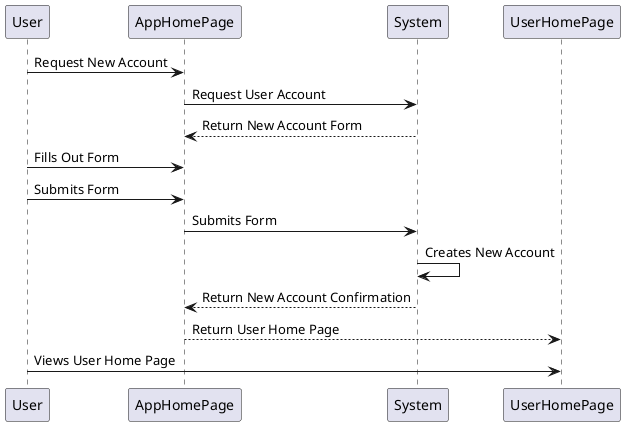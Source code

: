 @startuml
User -> AppHomePage: Request New Account
AppHomePage -> System: Request User Account

System --> AppHomePage: Return New Account Form
User -> AppHomePage: Fills Out Form
User -> AppHomePage: Submits Form
AppHomePage -> System: Submits Form

System -> System: Creates New Account
System --> AppHomePage: Return New Account Confirmation
AppHomePage --> UserHomePage: Return User Home Page
User -> UserHomePage: Views User Home Page

@enduml